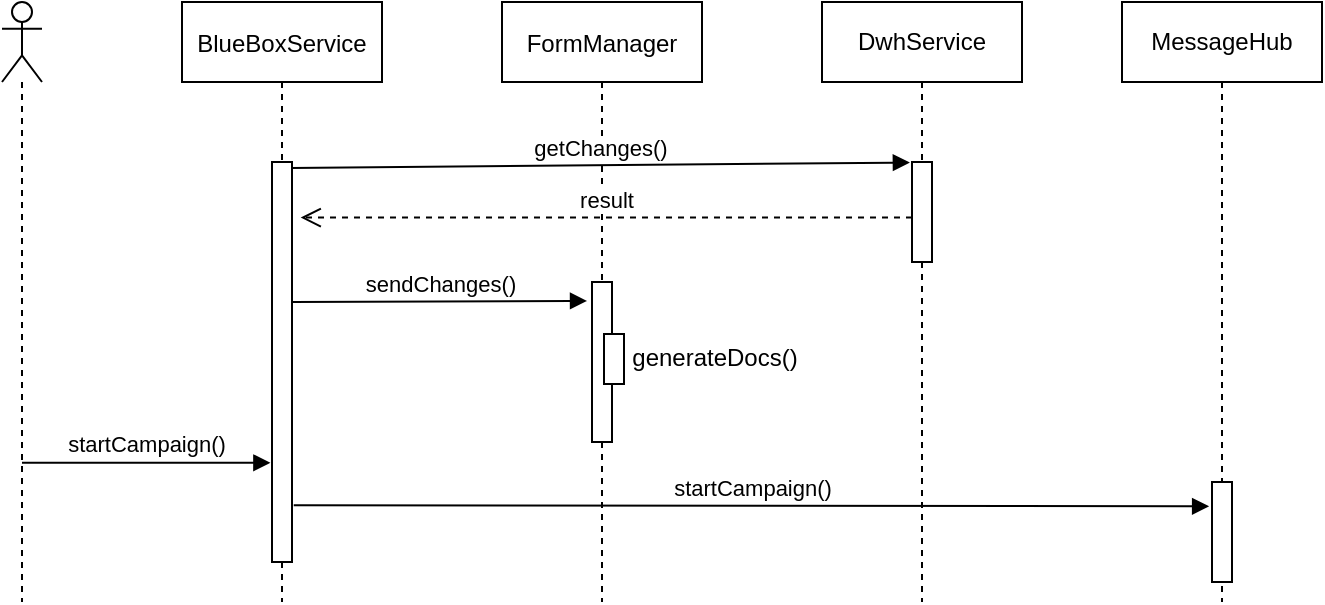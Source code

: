 <mxfile version="19.0.3" type="device"><diagram id="kgpKYQtTHZ0yAKxKKP6v" name="Page-1"><mxGraphModel dx="1831" dy="624" grid="1" gridSize="10" guides="1" tooltips="1" connect="1" arrows="1" fold="1" page="1" pageScale="1" pageWidth="850" pageHeight="1100" math="0" shadow="0"><root><mxCell id="0"/><mxCell id="1" parent="0"/><mxCell id="3nuBFxr9cyL0pnOWT2aG-1" value="FormManager" style="shape=umlLifeline;perimeter=lifelinePerimeter;container=1;collapsible=0;recursiveResize=0;rounded=0;shadow=0;strokeWidth=1;" parent="1" vertex="1"><mxGeometry x="200" y="80" width="100" height="300" as="geometry"/></mxCell><mxCell id="ea09V0yd1kSOe8RMgBQb-5" value="" style="html=1;points=[];perimeter=orthogonalPerimeter;" parent="3nuBFxr9cyL0pnOWT2aG-1" vertex="1"><mxGeometry x="45" y="140" width="10" height="80" as="geometry"/></mxCell><mxCell id="ea09V0yd1kSOe8RMgBQb-7" value="" style="html=1;points=[];perimeter=orthogonalPerimeter;align=left;" parent="3nuBFxr9cyL0pnOWT2aG-1" vertex="1"><mxGeometry x="51" y="166" width="10" height="25" as="geometry"/></mxCell><mxCell id="3nuBFxr9cyL0pnOWT2aG-5" value="BlueBoxService" style="shape=umlLifeline;perimeter=lifelinePerimeter;container=1;collapsible=0;recursiveResize=0;rounded=0;shadow=0;strokeWidth=1;" parent="1" vertex="1"><mxGeometry x="40" y="80" width="100" height="300" as="geometry"/></mxCell><mxCell id="k9OkKh0-9m4vMwA78Dse-3" value="" style="html=1;points=[];perimeter=orthogonalPerimeter;" parent="3nuBFxr9cyL0pnOWT2aG-5" vertex="1"><mxGeometry x="45" y="80" width="10" height="200" as="geometry"/></mxCell><mxCell id="ea09V0yd1kSOe8RMgBQb-2" value="DwhService" style="shape=umlLifeline;perimeter=lifelinePerimeter;whiteSpace=wrap;html=1;container=1;collapsible=0;recursiveResize=0;outlineConnect=0;" parent="1" vertex="1"><mxGeometry x="360" y="80" width="100" height="300" as="geometry"/></mxCell><mxCell id="3nuBFxr9cyL0pnOWT2aG-6" value="" style="points=[];perimeter=orthogonalPerimeter;rounded=0;shadow=0;strokeWidth=1;" parent="ea09V0yd1kSOe8RMgBQb-2" vertex="1"><mxGeometry x="45" y="80" width="10" height="50" as="geometry"/></mxCell><mxCell id="ea09V0yd1kSOe8RMgBQb-3" value="getChanges()" style="html=1;verticalAlign=bottom;endArrow=block;rounded=0;exitX=0.96;exitY=0.015;exitDx=0;exitDy=0;exitPerimeter=0;entryX=-0.105;entryY=0.005;entryDx=0;entryDy=0;entryPerimeter=0;" parent="1" source="k9OkKh0-9m4vMwA78Dse-3" target="3nuBFxr9cyL0pnOWT2aG-6" edge="1"><mxGeometry width="80" relative="1" as="geometry"><mxPoint x="370" y="210" as="sourcePoint"/><mxPoint x="450" y="210" as="targetPoint"/></mxGeometry></mxCell><mxCell id="ea09V0yd1kSOe8RMgBQb-4" value="result" style="html=1;verticalAlign=bottom;endArrow=open;dashed=1;endSize=8;rounded=0;entryX=1.434;entryY=0.139;entryDx=0;entryDy=0;entryPerimeter=0;" parent="1" source="3nuBFxr9cyL0pnOWT2aG-6" target="k9OkKh0-9m4vMwA78Dse-3" edge="1"><mxGeometry relative="1" as="geometry"><mxPoint x="300" y="250" as="sourcePoint"/><mxPoint x="220" y="250" as="targetPoint"/></mxGeometry></mxCell><mxCell id="ea09V0yd1kSOe8RMgBQb-6" value="sendChanges()" style="html=1;verticalAlign=bottom;endArrow=block;rounded=0;exitX=0.99;exitY=0.35;exitDx=0;exitDy=0;exitPerimeter=0;entryX=-0.248;entryY=0.118;entryDx=0;entryDy=0;entryPerimeter=0;" parent="1" source="k9OkKh0-9m4vMwA78Dse-3" target="ea09V0yd1kSOe8RMgBQb-5" edge="1"><mxGeometry width="80" relative="1" as="geometry"><mxPoint x="230" y="250" as="sourcePoint"/><mxPoint x="240" y="230" as="targetPoint"/></mxGeometry></mxCell><UserObject label="generateDocs()" placeholders="1" name="Variable" id="ea09V0yd1kSOe8RMgBQb-9"><mxCell style="text;html=1;strokeColor=none;fillColor=none;align=center;verticalAlign=middle;whiteSpace=wrap;overflow=hidden;" parent="1" vertex="1"><mxGeometry x="263" y="248" width="87" height="20" as="geometry"/></mxCell></UserObject><mxCell id="WCg2CHd3Yox2kWHHQ7bc-1" value="" style="shape=umlLifeline;participant=umlActor;perimeter=lifelinePerimeter;whiteSpace=wrap;html=1;container=1;collapsible=0;recursiveResize=0;verticalAlign=top;spacingTop=36;outlineConnect=0;" vertex="1" parent="1"><mxGeometry x="-50" y="80" width="20" height="300" as="geometry"/></mxCell><mxCell id="WCg2CHd3Yox2kWHHQ7bc-2" value="MessageHub" style="shape=umlLifeline;perimeter=lifelinePerimeter;whiteSpace=wrap;html=1;container=1;collapsible=0;recursiveResize=0;outlineConnect=0;" vertex="1" parent="1"><mxGeometry x="510" y="80" width="100" height="300" as="geometry"/></mxCell><mxCell id="WCg2CHd3Yox2kWHHQ7bc-4" value="" style="html=1;points=[];perimeter=orthogonalPerimeter;" vertex="1" parent="WCg2CHd3Yox2kWHHQ7bc-2"><mxGeometry x="45" y="240" width="10" height="50" as="geometry"/></mxCell><mxCell id="WCg2CHd3Yox2kWHHQ7bc-3" value="startCampaign()" style="html=1;verticalAlign=bottom;endArrow=block;rounded=0;entryX=-0.08;entryY=0.752;entryDx=0;entryDy=0;entryPerimeter=0;" edge="1" parent="1" source="WCg2CHd3Yox2kWHHQ7bc-1" target="k9OkKh0-9m4vMwA78Dse-3"><mxGeometry width="80" relative="1" as="geometry"><mxPoint x="300" y="310" as="sourcePoint"/><mxPoint x="80" y="310" as="targetPoint"/></mxGeometry></mxCell><mxCell id="WCg2CHd3Yox2kWHHQ7bc-5" value="startCampaign()" style="html=1;verticalAlign=bottom;endArrow=block;rounded=0;exitX=1.086;exitY=0.858;exitDx=0;exitDy=0;exitPerimeter=0;entryX=-0.143;entryY=0.243;entryDx=0;entryDy=0;entryPerimeter=0;" edge="1" parent="1" source="k9OkKh0-9m4vMwA78Dse-3" target="WCg2CHd3Yox2kWHHQ7bc-4"><mxGeometry width="80" relative="1" as="geometry"><mxPoint x="190" y="260" as="sourcePoint"/><mxPoint x="270" y="260" as="targetPoint"/></mxGeometry></mxCell></root></mxGraphModel></diagram></mxfile>